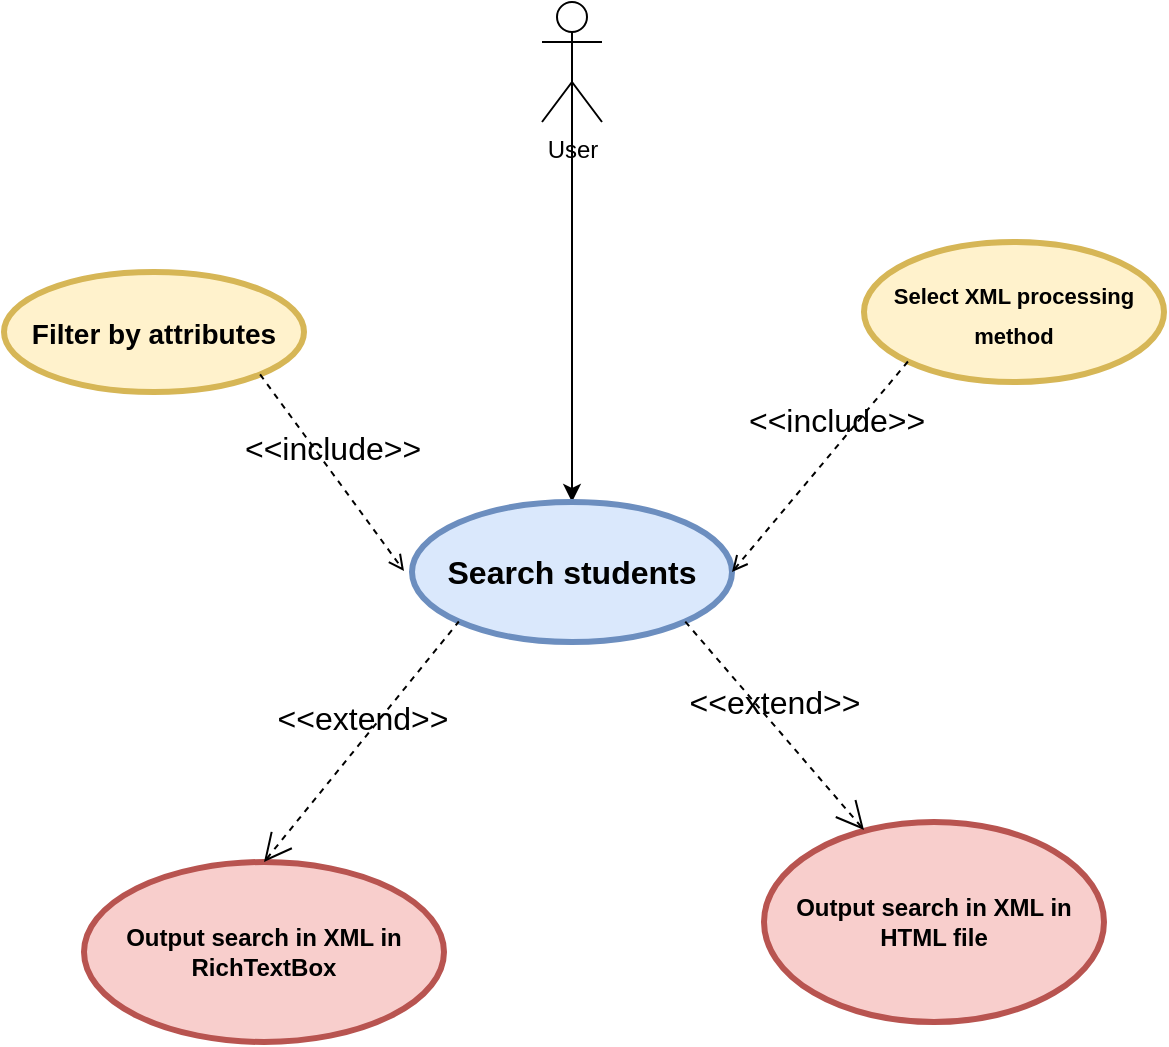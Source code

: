 <mxfile version="13.11.0" type="github">
  <diagram id="zcjB4xIGRtgc2lEgMZ-B" name="Page-1">
    <mxGraphModel dx="1038" dy="548" grid="1" gridSize="10" guides="1" tooltips="1" connect="1" arrows="1" fold="1" page="1" pageScale="1" pageWidth="827" pageHeight="1169" math="0" shadow="0">
      <root>
        <mxCell id="0" />
        <mxCell id="1" parent="0" />
        <mxCell id="4VVw4loW9-54ZijMPT75-9" style="edgeStyle=orthogonalEdgeStyle;rounded=0;orthogonalLoop=1;jettySize=auto;html=1;exitX=0.5;exitY=0.5;exitDx=0;exitDy=0;exitPerimeter=0;entryX=0.5;entryY=0;entryDx=0;entryDy=0;fontSize=16;" edge="1" parent="1" source="4VVw4loW9-54ZijMPT75-1" target="4VVw4loW9-54ZijMPT75-5">
          <mxGeometry relative="1" as="geometry" />
        </mxCell>
        <mxCell id="4VVw4loW9-54ZijMPT75-1" value="User" style="shape=umlActor;html=1;verticalLabelPosition=bottom;verticalAlign=top;align=center;" vertex="1" parent="1">
          <mxGeometry x="399" y="20" width="30" height="60" as="geometry" />
        </mxCell>
        <mxCell id="4VVw4loW9-54ZijMPT75-3" value="Output search in XML in RichTextBox" style="shape=ellipse;html=1;strokeWidth=3;fontStyle=1;whiteSpace=wrap;align=center;perimeter=ellipsePerimeter;fillColor=#f8cecc;strokeColor=#b85450;" vertex="1" parent="1">
          <mxGeometry x="170" y="450" width="180" height="90" as="geometry" />
        </mxCell>
        <mxCell id="4VVw4loW9-54ZijMPT75-4" value="Output search in XML in HTML file" style="shape=ellipse;html=1;strokeWidth=3;fontStyle=1;whiteSpace=wrap;align=center;perimeter=ellipsePerimeter;perimeterSpacing=15;fillColor=#f8cecc;strokeColor=#b85450;" vertex="1" parent="1">
          <mxGeometry x="510" y="430" width="170" height="100" as="geometry" />
        </mxCell>
        <mxCell id="4VVw4loW9-54ZijMPT75-5" value="Search students" style="shape=ellipse;html=1;strokeWidth=3;fontStyle=1;whiteSpace=wrap;align=center;perimeter=ellipsePerimeter;fontSize=16;fillColor=#dae8fc;strokeColor=#6c8ebf;" vertex="1" parent="1">
          <mxGeometry x="334" y="270" width="160" height="70" as="geometry" />
        </mxCell>
        <mxCell id="4VVw4loW9-54ZijMPT75-7" value="&amp;lt;&amp;lt;extend&amp;gt;&amp;gt;" style="edgeStyle=none;html=1;startArrow=open;endArrow=none;startSize=12;verticalAlign=bottom;dashed=1;labelBackgroundColor=none;fontSize=16;exitX=0.5;exitY=0;exitDx=0;exitDy=0;entryX=0;entryY=1;entryDx=0;entryDy=0;" edge="1" parent="1" source="4VVw4loW9-54ZijMPT75-3" target="4VVw4loW9-54ZijMPT75-5">
          <mxGeometry width="160" relative="1" as="geometry">
            <mxPoint x="360" y="150" as="sourcePoint" />
            <mxPoint x="330" y="190" as="targetPoint" />
          </mxGeometry>
        </mxCell>
        <mxCell id="4VVw4loW9-54ZijMPT75-8" value="&amp;lt;&amp;lt;extend&amp;gt;&amp;gt;" style="edgeStyle=none;html=1;startArrow=open;endArrow=none;startSize=12;verticalAlign=bottom;dashed=1;labelBackgroundColor=none;fontSize=16;exitX=0.325;exitY=0.146;exitDx=0;exitDy=0;entryX=1;entryY=1;entryDx=0;entryDy=0;exitPerimeter=0;" edge="1" parent="1" source="4VVw4loW9-54ZijMPT75-4" target="4VVw4loW9-54ZijMPT75-5">
          <mxGeometry width="160" relative="1" as="geometry">
            <mxPoint x="360" y="150" as="sourcePoint" />
            <mxPoint x="520" y="150" as="targetPoint" />
          </mxGeometry>
        </mxCell>
        <mxCell id="4VVw4loW9-54ZijMPT75-10" value="&lt;font style=&quot;font-size: 14px&quot;&gt;Filter by attributes&lt;/font&gt;" style="shape=ellipse;html=1;strokeWidth=3;fontStyle=1;whiteSpace=wrap;align=center;perimeter=ellipsePerimeter;fontSize=16;fillColor=#fff2cc;strokeColor=#d6b656;" vertex="1" parent="1">
          <mxGeometry x="130" y="155" width="150" height="60" as="geometry" />
        </mxCell>
        <mxCell id="4VVw4loW9-54ZijMPT75-12" value="&amp;lt;&amp;lt;include&amp;gt;&amp;gt;" style="edgeStyle=none;html=1;endArrow=open;verticalAlign=bottom;dashed=1;labelBackgroundColor=none;fontSize=16;exitX=1;exitY=1;exitDx=0;exitDy=0;" edge="1" parent="1" source="4VVw4loW9-54ZijMPT75-10">
          <mxGeometry width="160" relative="1" as="geometry">
            <mxPoint x="170" y="304.5" as="sourcePoint" />
            <mxPoint x="330" y="304.5" as="targetPoint" />
          </mxGeometry>
        </mxCell>
        <mxCell id="4VVw4loW9-54ZijMPT75-13" value="&lt;font style=&quot;font-size: 11px&quot;&gt;Select XML processing method&lt;/font&gt;" style="shape=ellipse;html=1;strokeWidth=3;fontStyle=1;whiteSpace=wrap;align=center;perimeter=ellipsePerimeter;fontSize=16;fillColor=#fff2cc;strokeColor=#d6b656;" vertex="1" parent="1">
          <mxGeometry x="560" y="140" width="150" height="70" as="geometry" />
        </mxCell>
        <mxCell id="4VVw4loW9-54ZijMPT75-14" value="&amp;lt;&amp;lt;include&amp;gt;&amp;gt;" style="edgeStyle=none;html=1;endArrow=open;verticalAlign=bottom;dashed=1;labelBackgroundColor=none;fontSize=16;entryX=1;entryY=0.5;entryDx=0;entryDy=0;exitX=0;exitY=1;exitDx=0;exitDy=0;" edge="1" source="4VVw4loW9-54ZijMPT75-13" parent="1" target="4VVw4loW9-54ZijMPT75-5">
          <mxGeometry x="-0.198" y="-1" width="160" relative="1" as="geometry">
            <mxPoint x="590" y="240" as="sourcePoint" />
            <mxPoint x="800" y="240" as="targetPoint" />
            <mxPoint as="offset" />
          </mxGeometry>
        </mxCell>
      </root>
    </mxGraphModel>
  </diagram>
</mxfile>
